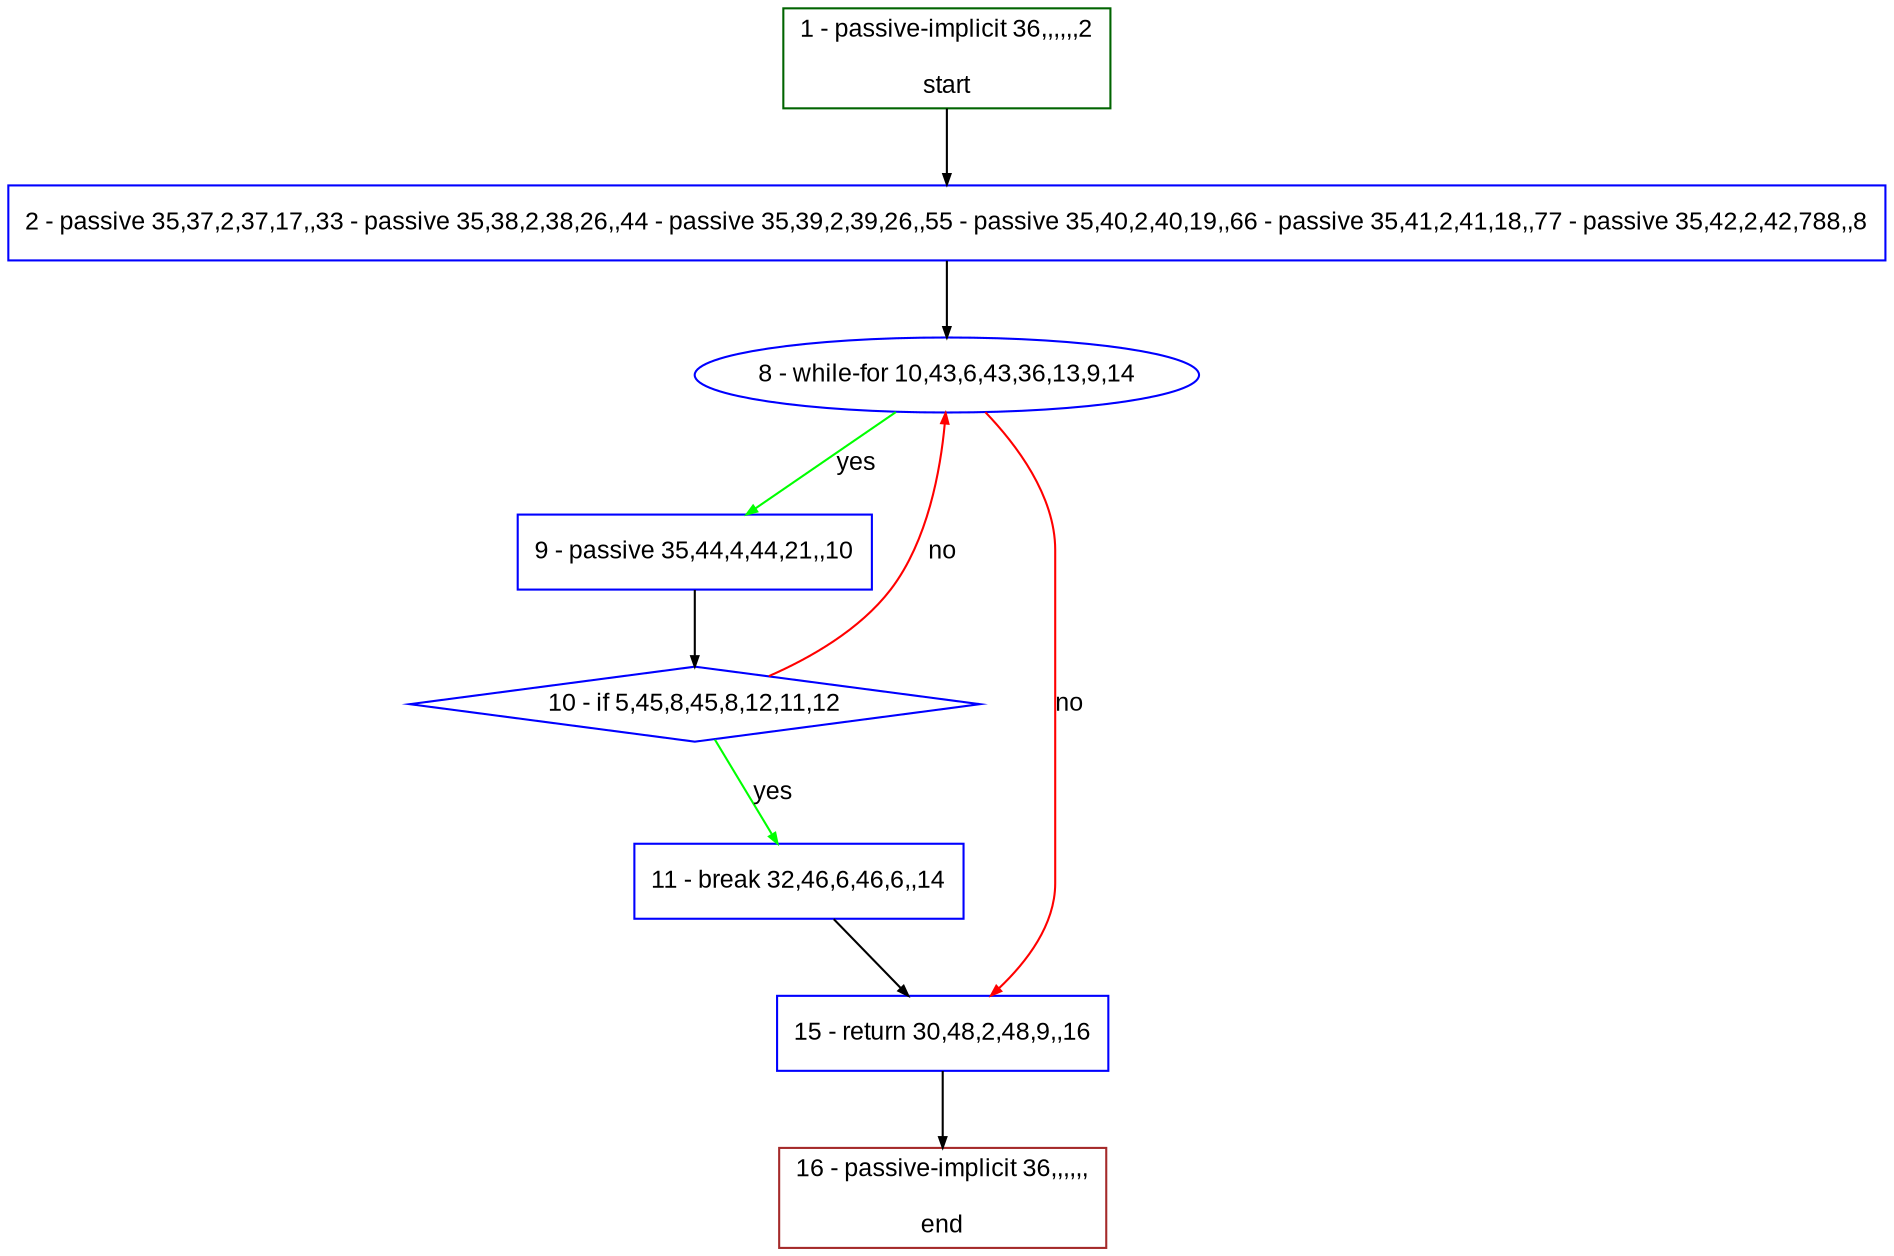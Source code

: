 digraph "" {
  graph [pack="true", label="", fontsize="12", packmode="clust", fontname="Arial", fillcolor="#FFFFCC", bgcolor="white", style="rounded,filled", compound="true"];
  node [node_initialized="no", label="", color="grey", fontsize="12", fillcolor="white", fontname="Arial", style="filled", shape="rectangle", compound="true", fixedsize="false"];
  edge [fontcolor="black", arrowhead="normal", arrowtail="none", arrowsize="0.5", ltail="", label="", color="black", fontsize="12", lhead="", fontname="Arial", dir="forward", compound="true"];
  __N1 [label="2 - passive 35,37,2,37,17,,33 - passive 35,38,2,38,26,,44 - passive 35,39,2,39,26,,55 - passive 35,40,2,40,19,,66 - passive 35,41,2,41,18,,77 - passive 35,42,2,42,788,,8", color="#0000ff", fillcolor="#ffffff", style="filled", shape="box"];
  __N2 [label="1 - passive-implicit 36,,,,,,2\n\nstart", color="#006400", fillcolor="#ffffff", style="filled", shape="box"];
  __N3 [label="8 - while-for 10,43,6,43,36,13,9,14", color="#0000ff", fillcolor="#ffffff", style="filled", shape="oval"];
  __N4 [label="9 - passive 35,44,4,44,21,,10", color="#0000ff", fillcolor="#ffffff", style="filled", shape="box"];
  __N5 [label="15 - return 30,48,2,48,9,,16", color="#0000ff", fillcolor="#ffffff", style="filled", shape="box"];
  __N6 [label="10 - if 5,45,8,45,8,12,11,12", color="#0000ff", fillcolor="#ffffff", style="filled", shape="diamond"];
  __N7 [label="11 - break 32,46,6,46,6,,14", color="#0000ff", fillcolor="#ffffff", style="filled", shape="box"];
  __N8 [label="16 - passive-implicit 36,,,,,,\n\nend", color="#a52a2a", fillcolor="#ffffff", style="filled", shape="box"];
  __N2 -> __N1 [arrowhead="normal", arrowtail="none", color="#000000", label="", dir="forward"];
  __N1 -> __N3 [arrowhead="normal", arrowtail="none", color="#000000", label="", dir="forward"];
  __N3 -> __N4 [arrowhead="normal", arrowtail="none", color="#00ff00", label="yes", dir="forward"];
  __N3 -> __N5 [arrowhead="normal", arrowtail="none", color="#ff0000", label="no", dir="forward"];
  __N4 -> __N6 [arrowhead="normal", arrowtail="none", color="#000000", label="", dir="forward"];
  __N6 -> __N3 [arrowhead="normal", arrowtail="none", color="#ff0000", label="no", dir="forward"];
  __N6 -> __N7 [arrowhead="normal", arrowtail="none", color="#00ff00", label="yes", dir="forward"];
  __N7 -> __N5 [arrowhead="normal", arrowtail="none", color="#000000", label="", dir="forward"];
  __N5 -> __N8 [arrowhead="normal", arrowtail="none", color="#000000", label="", dir="forward"];
}
